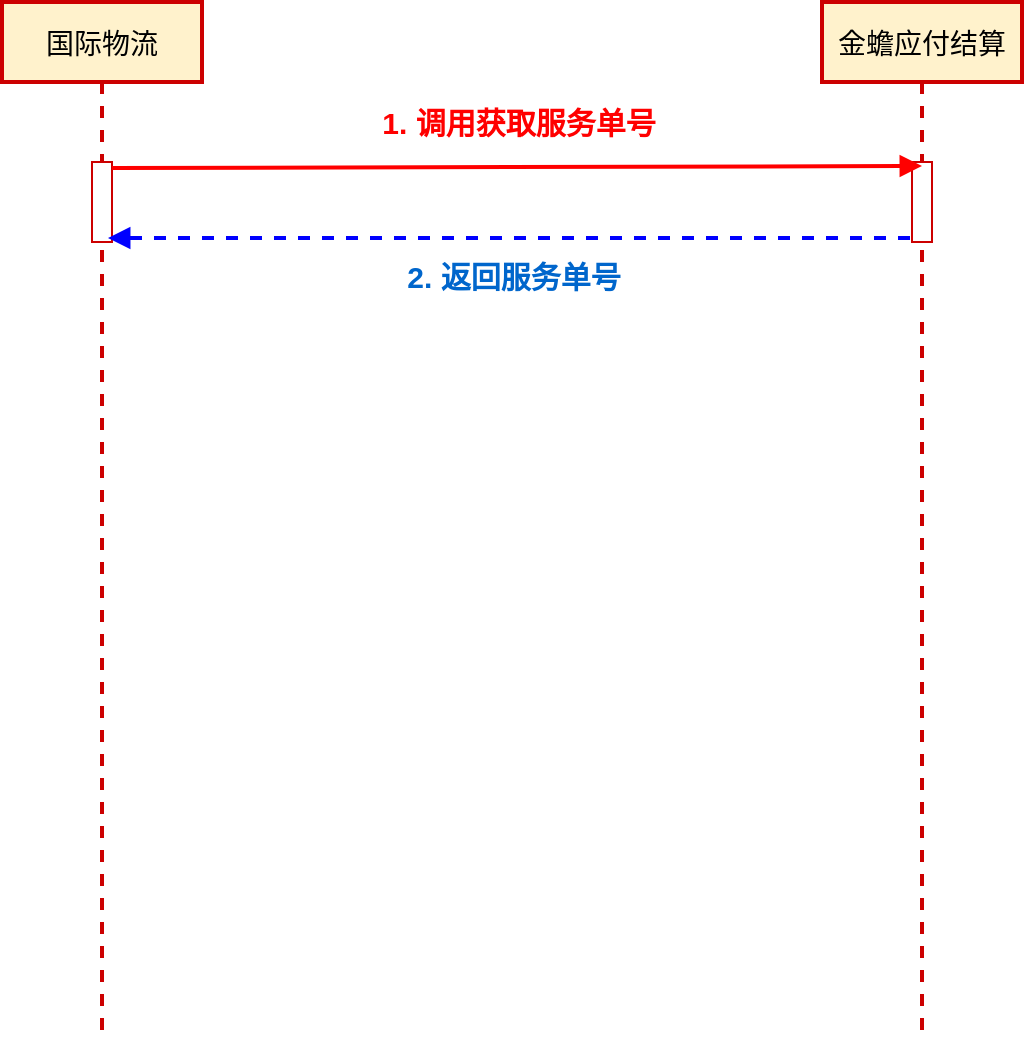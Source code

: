 <mxfile version="14.8.2" type="github"><diagram id="kgpKYQtTHZ0yAKxKKP6v" name="Page-1"><mxGraphModel dx="1939" dy="1122" grid="1" gridSize="10" guides="1" tooltips="1" connect="1" arrows="1" fold="1" page="1" pageScale="1" pageWidth="850" pageHeight="1100" math="0" shadow="0"><root><mxCell id="0"/><mxCell id="1" parent="0"/><mxCell id="3nuBFxr9cyL0pnOWT2aG-1" value="国际物流" style="shape=umlLifeline;perimeter=lifelinePerimeter;container=1;collapsible=0;recursiveResize=0;rounded=0;shadow=0;strokeWidth=2;fillColor=#fff2cc;fontSize=14;strokeColor=#CC0000;" parent="1" vertex="1"><mxGeometry x="120" y="80" width="100" height="520" as="geometry"/></mxCell><mxCell id="3nuBFxr9cyL0pnOWT2aG-2" value="" style="points=[];perimeter=orthogonalPerimeter;rounded=0;shadow=0;strokeWidth=1;fontSize=14;strokeColor=#CC0000;" parent="3nuBFxr9cyL0pnOWT2aG-1" vertex="1"><mxGeometry x="45" y="80" width="10" height="40" as="geometry"/></mxCell><mxCell id="3nuBFxr9cyL0pnOWT2aG-5" value="金蟾应付结算" style="shape=umlLifeline;perimeter=lifelinePerimeter;container=1;collapsible=0;recursiveResize=0;rounded=0;shadow=0;strokeWidth=2;fontSize=14;strokeColor=#CC0000;fillColor=#fff2cc;" parent="1" vertex="1"><mxGeometry x="530" y="80" width="100" height="520" as="geometry"/></mxCell><mxCell id="3nuBFxr9cyL0pnOWT2aG-6" value="" style="points=[];perimeter=orthogonalPerimeter;rounded=0;shadow=0;strokeWidth=1;fontSize=14;strokeColor=#CC0000;" parent="3nuBFxr9cyL0pnOWT2aG-5" vertex="1"><mxGeometry x="45" y="80" width="10" height="40" as="geometry"/></mxCell><mxCell id="3nuBFxr9cyL0pnOWT2aG-9" value="2. 返回服务单号" style="verticalAlign=bottom;endArrow=block;entryX=0.8;entryY=0.975;strokeWidth=2;fontSize=15;strokeColor=#0000FF;jumpSize=6;shadow=0;spacing=2;fontStyle=1;fontColor=#0066CC;entryDx=0;entryDy=0;entryPerimeter=0;dashed=1;" parent="1" edge="1"><mxGeometry x="-0.013" y="30" relative="1" as="geometry"><mxPoint x="574" y="198" as="sourcePoint"/><mxPoint x="173" y="198" as="targetPoint"/><mxPoint as="offset"/></mxGeometry></mxCell><mxCell id="4_ED9oMnIv8WOw3gXW3d-1" value="Text" style="text;html=1;align=center;verticalAlign=middle;resizable=0;points=[];autosize=1;strokeColor=none;fontSize=14;fontColor=#FFFFFF;" vertex="1" parent="1"><mxGeometry x="280" y="130" width="40" height="20" as="geometry"/></mxCell><mxCell id="4_ED9oMnIv8WOw3gXW3d-9" value="&lt;font color=&quot;#ff0000&quot;&gt;&lt;font size=&quot;1&quot;&gt;&lt;b style=&quot;font-size: 15px&quot;&gt;1. 调用获取服务单号&lt;/b&gt;&lt;/font&gt;&lt;br&gt;&lt;/font&gt;" style="html=1;verticalAlign=bottom;endArrow=block;fontSize=14;fontColor=#FFFFFF;strokeWidth=2;strokeColor=#FF0000;exitX=0.9;exitY=0.075;exitDx=0;exitDy=0;exitPerimeter=0;entryX=0.5;entryY=0.05;entryDx=0;entryDy=0;entryPerimeter=0;" edge="1" parent="1" target="3nuBFxr9cyL0pnOWT2aG-6"><mxGeometry x="0.003" y="10" width="80" relative="1" as="geometry"><mxPoint x="175" y="163" as="sourcePoint"/><mxPoint x="571" y="162" as="targetPoint"/><mxPoint as="offset"/></mxGeometry></mxCell></root></mxGraphModel></diagram></mxfile>